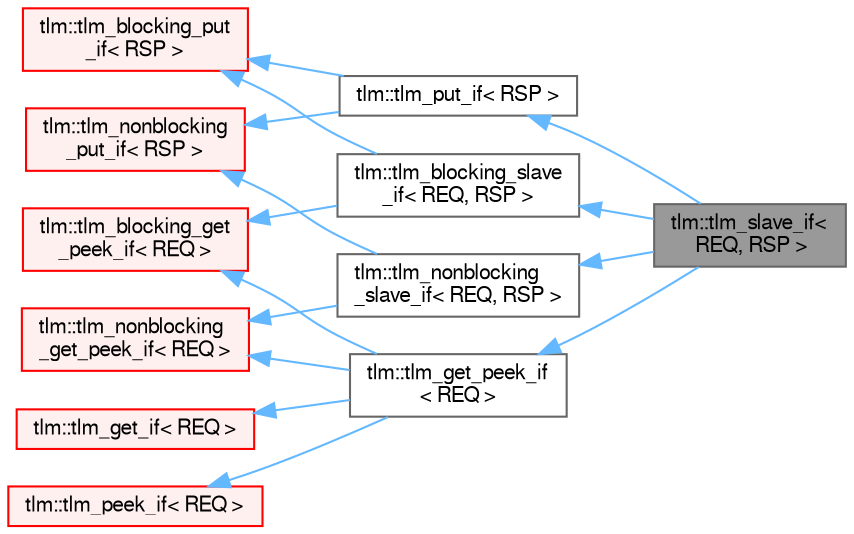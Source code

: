 digraph "tlm::tlm_slave_if&lt; REQ, RSP &gt;"
{
 // LATEX_PDF_SIZE
  bgcolor="transparent";
  edge [fontname=FreeSans,fontsize=10,labelfontname=FreeSans,labelfontsize=10];
  node [fontname=FreeSans,fontsize=10,shape=box,height=0.2,width=0.4];
  rankdir="LR";
  Node1 [id="Node000001",label="tlm::tlm_slave_if\<\l REQ, RSP \>",height=0.2,width=0.4,color="gray40", fillcolor="grey60", style="filled", fontcolor="black",tooltip=" "];
  Node2 -> Node1 [id="edge1_Node000001_Node000002",dir="back",color="steelblue1",style="solid",tooltip=" "];
  Node2 [id="Node000002",label="tlm::tlm_put_if\< RSP \>",height=0.2,width=0.4,color="gray40", fillcolor="white", style="filled",URL="$a01033.html",tooltip=" "];
  Node3 -> Node2 [id="edge2_Node000002_Node000003",dir="back",color="steelblue1",style="solid",tooltip=" "];
  Node3 [id="Node000003",label="tlm::tlm_blocking_put\l_if\< RSP \>",height=0.2,width=0.4,color="red", fillcolor="#FFF0F0", style="filled",URL="$a01017.html",tooltip=" "];
  Node5 -> Node2 [id="edge3_Node000002_Node000005",dir="back",color="steelblue1",style="solid",tooltip=" "];
  Node5 [id="Node000005",label="tlm::tlm_nonblocking\l_put_if\< RSP \>",height=0.2,width=0.4,color="red", fillcolor="#FFF0F0", style="filled",URL="$a01025.html",tooltip=" "];
  Node6 -> Node1 [id="edge4_Node000001_Node000006",dir="back",color="steelblue1",style="solid",tooltip=" "];
  Node6 [id="Node000006",label="tlm::tlm_get_peek_if\l\< REQ \>",height=0.2,width=0.4,color="gray40", fillcolor="white", style="filled",URL="$a01057.html",tooltip=" "];
  Node7 -> Node6 [id="edge5_Node000006_Node000007",dir="back",color="steelblue1",style="solid",tooltip=" "];
  Node7 [id="Node000007",label="tlm::tlm_get_if\< REQ \>",height=0.2,width=0.4,color="red", fillcolor="#FFF0F0", style="filled",URL="$a01029.html",tooltip=" "];
  Node10 -> Node6 [id="edge6_Node000006_Node000010",dir="back",color="steelblue1",style="solid",tooltip=" "];
  Node10 [id="Node000010",label="tlm::tlm_peek_if\< REQ \>",height=0.2,width=0.4,color="red", fillcolor="#FFF0F0", style="filled",URL="$a01045.html",tooltip=" "];
  Node13 -> Node6 [id="edge7_Node000006_Node000013",dir="back",color="steelblue1",style="solid",tooltip=" "];
  Node13 [id="Node000013",label="tlm::tlm_blocking_get\l_peek_if\< REQ \>",height=0.2,width=0.4,color="red", fillcolor="#FFF0F0", style="filled",URL="$a01049.html",tooltip=" "];
  Node14 -> Node6 [id="edge8_Node000006_Node000014",dir="back",color="steelblue1",style="solid",tooltip=" "];
  Node14 [id="Node000014",label="tlm::tlm_nonblocking\l_get_peek_if\< REQ \>",height=0.2,width=0.4,color="red", fillcolor="#FFF0F0", style="filled",URL="$a01053.html",tooltip=" "];
  Node15 -> Node1 [id="edge9_Node000001_Node000015",dir="back",color="steelblue1",style="solid",tooltip=" "];
  Node15 [id="Node000015",label="tlm::tlm_blocking_slave\l_if\< REQ, RSP \>",height=0.2,width=0.4,color="gray40", fillcolor="white", style="filled",URL="$a01081.html",tooltip=" "];
  Node3 -> Node15 [id="edge10_Node000015_Node000003",dir="back",color="steelblue1",style="solid",tooltip=" "];
  Node13 -> Node15 [id="edge11_Node000015_Node000013",dir="back",color="steelblue1",style="solid",tooltip=" "];
  Node16 -> Node1 [id="edge12_Node000001_Node000016",dir="back",color="steelblue1",style="solid",tooltip=" "];
  Node16 [id="Node000016",label="tlm::tlm_nonblocking\l_slave_if\< REQ, RSP \>",height=0.2,width=0.4,color="gray40", fillcolor="white", style="filled",URL="$a01089.html",tooltip=" "];
  Node5 -> Node16 [id="edge13_Node000016_Node000005",dir="back",color="steelblue1",style="solid",tooltip=" "];
  Node14 -> Node16 [id="edge14_Node000016_Node000014",dir="back",color="steelblue1",style="solid",tooltip=" "];
}
